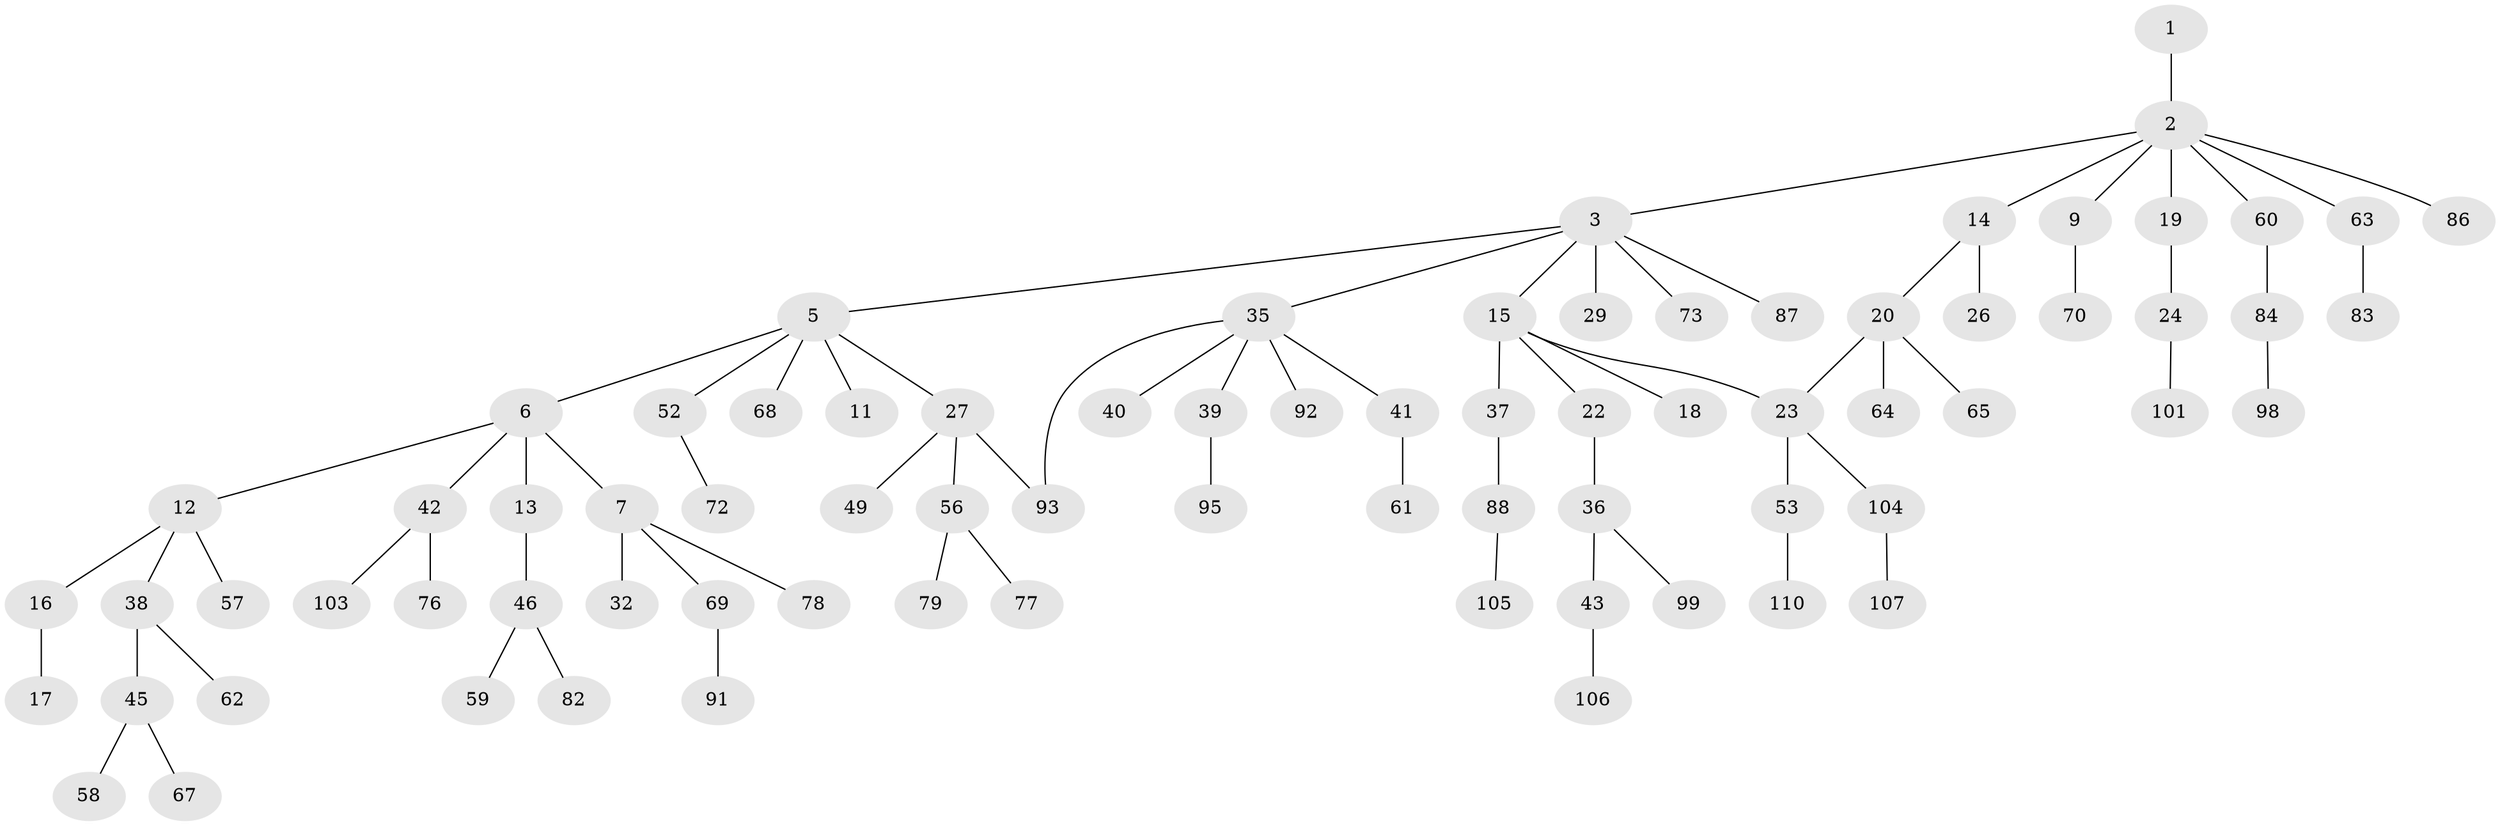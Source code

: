 // original degree distribution, {2: 0.2909090909090909, 8: 0.00909090909090909, 4: 0.06363636363636363, 5: 0.02727272727272727, 7: 0.00909090909090909, 3: 0.11818181818181818, 1: 0.4636363636363636, 6: 0.01818181818181818}
// Generated by graph-tools (version 1.1) at 2025/10/02/27/25 16:10:54]
// undirected, 77 vertices, 78 edges
graph export_dot {
graph [start="1"]
  node [color=gray90,style=filled];
  1 [super="+47"];
  2 [super="+8"];
  3 [super="+4"];
  5 [super="+25"];
  6 [super="+10"];
  7 [super="+30"];
  9 [super="+28"];
  11;
  12 [super="+21"];
  13 [super="+97"];
  14 [super="+94"];
  15 [super="+75"];
  16;
  17;
  18 [super="+51"];
  19 [super="+74"];
  20 [super="+31"];
  22;
  23 [super="+33"];
  24 [super="+85"];
  26;
  27;
  29 [super="+34"];
  32;
  35;
  36 [super="+108"];
  37 [super="+54"];
  38 [super="+55"];
  39 [super="+48"];
  40 [super="+44"];
  41;
  42 [super="+50"];
  43 [super="+81"];
  45;
  46;
  49;
  52 [super="+71"];
  53 [super="+80"];
  56 [super="+66"];
  57;
  58;
  59 [super="+89"];
  60;
  61 [super="+96"];
  62;
  63;
  64;
  65;
  67;
  68 [super="+90"];
  69;
  70;
  72 [super="+100"];
  73 [super="+109"];
  76;
  77;
  78;
  79;
  82;
  83;
  84;
  86;
  87;
  88;
  91 [super="+102"];
  92;
  93;
  95;
  98;
  99;
  101;
  103;
  104;
  105;
  106;
  107;
  110;
  1 -- 2;
  2 -- 3;
  2 -- 9;
  2 -- 19;
  2 -- 60;
  2 -- 63;
  2 -- 86;
  2 -- 14;
  3 -- 35;
  3 -- 73;
  3 -- 5;
  3 -- 87;
  3 -- 29;
  3 -- 15;
  5 -- 6;
  5 -- 11;
  5 -- 27;
  5 -- 52;
  5 -- 68;
  6 -- 7;
  6 -- 13 [weight=2];
  6 -- 42;
  6 -- 12;
  7 -- 32;
  7 -- 69;
  7 -- 78;
  9 -- 70;
  12 -- 16;
  12 -- 57;
  12 -- 38;
  13 -- 46;
  14 -- 20;
  14 -- 26;
  15 -- 18;
  15 -- 22;
  15 -- 37;
  15 -- 23;
  16 -- 17;
  19 -- 24;
  20 -- 23;
  20 -- 64;
  20 -- 65;
  22 -- 36;
  23 -- 53;
  23 -- 104;
  24 -- 101;
  27 -- 49;
  27 -- 56;
  27 -- 93;
  35 -- 39;
  35 -- 40;
  35 -- 41;
  35 -- 92;
  35 -- 93;
  36 -- 43;
  36 -- 99;
  37 -- 88;
  38 -- 45;
  38 -- 62;
  39 -- 95;
  41 -- 61;
  42 -- 103;
  42 -- 76;
  43 -- 106;
  45 -- 58;
  45 -- 67;
  46 -- 59;
  46 -- 82;
  52 -- 72;
  53 -- 110;
  56 -- 77;
  56 -- 79;
  60 -- 84;
  63 -- 83;
  69 -- 91;
  84 -- 98;
  88 -- 105;
  104 -- 107;
}
